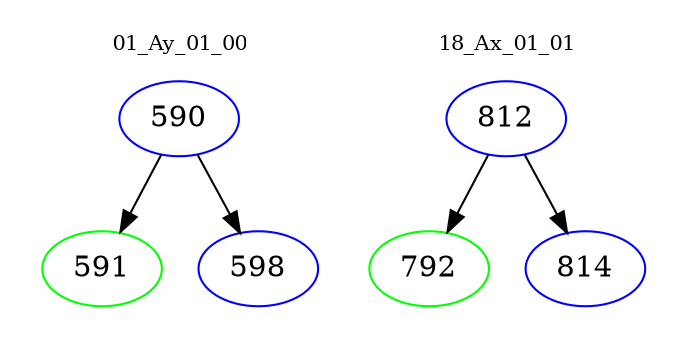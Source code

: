 digraph{
subgraph cluster_0 {
color = white
label = "01_Ay_01_00";
fontsize=10;
T0_590 [label="590", color="blue"]
T0_590 -> T0_591 [color="black"]
T0_591 [label="591", color="green"]
T0_590 -> T0_598 [color="black"]
T0_598 [label="598", color="blue"]
}
subgraph cluster_1 {
color = white
label = "18_Ax_01_01";
fontsize=10;
T1_812 [label="812", color="blue"]
T1_812 -> T1_792 [color="black"]
T1_792 [label="792", color="green"]
T1_812 -> T1_814 [color="black"]
T1_814 [label="814", color="blue"]
}
}
